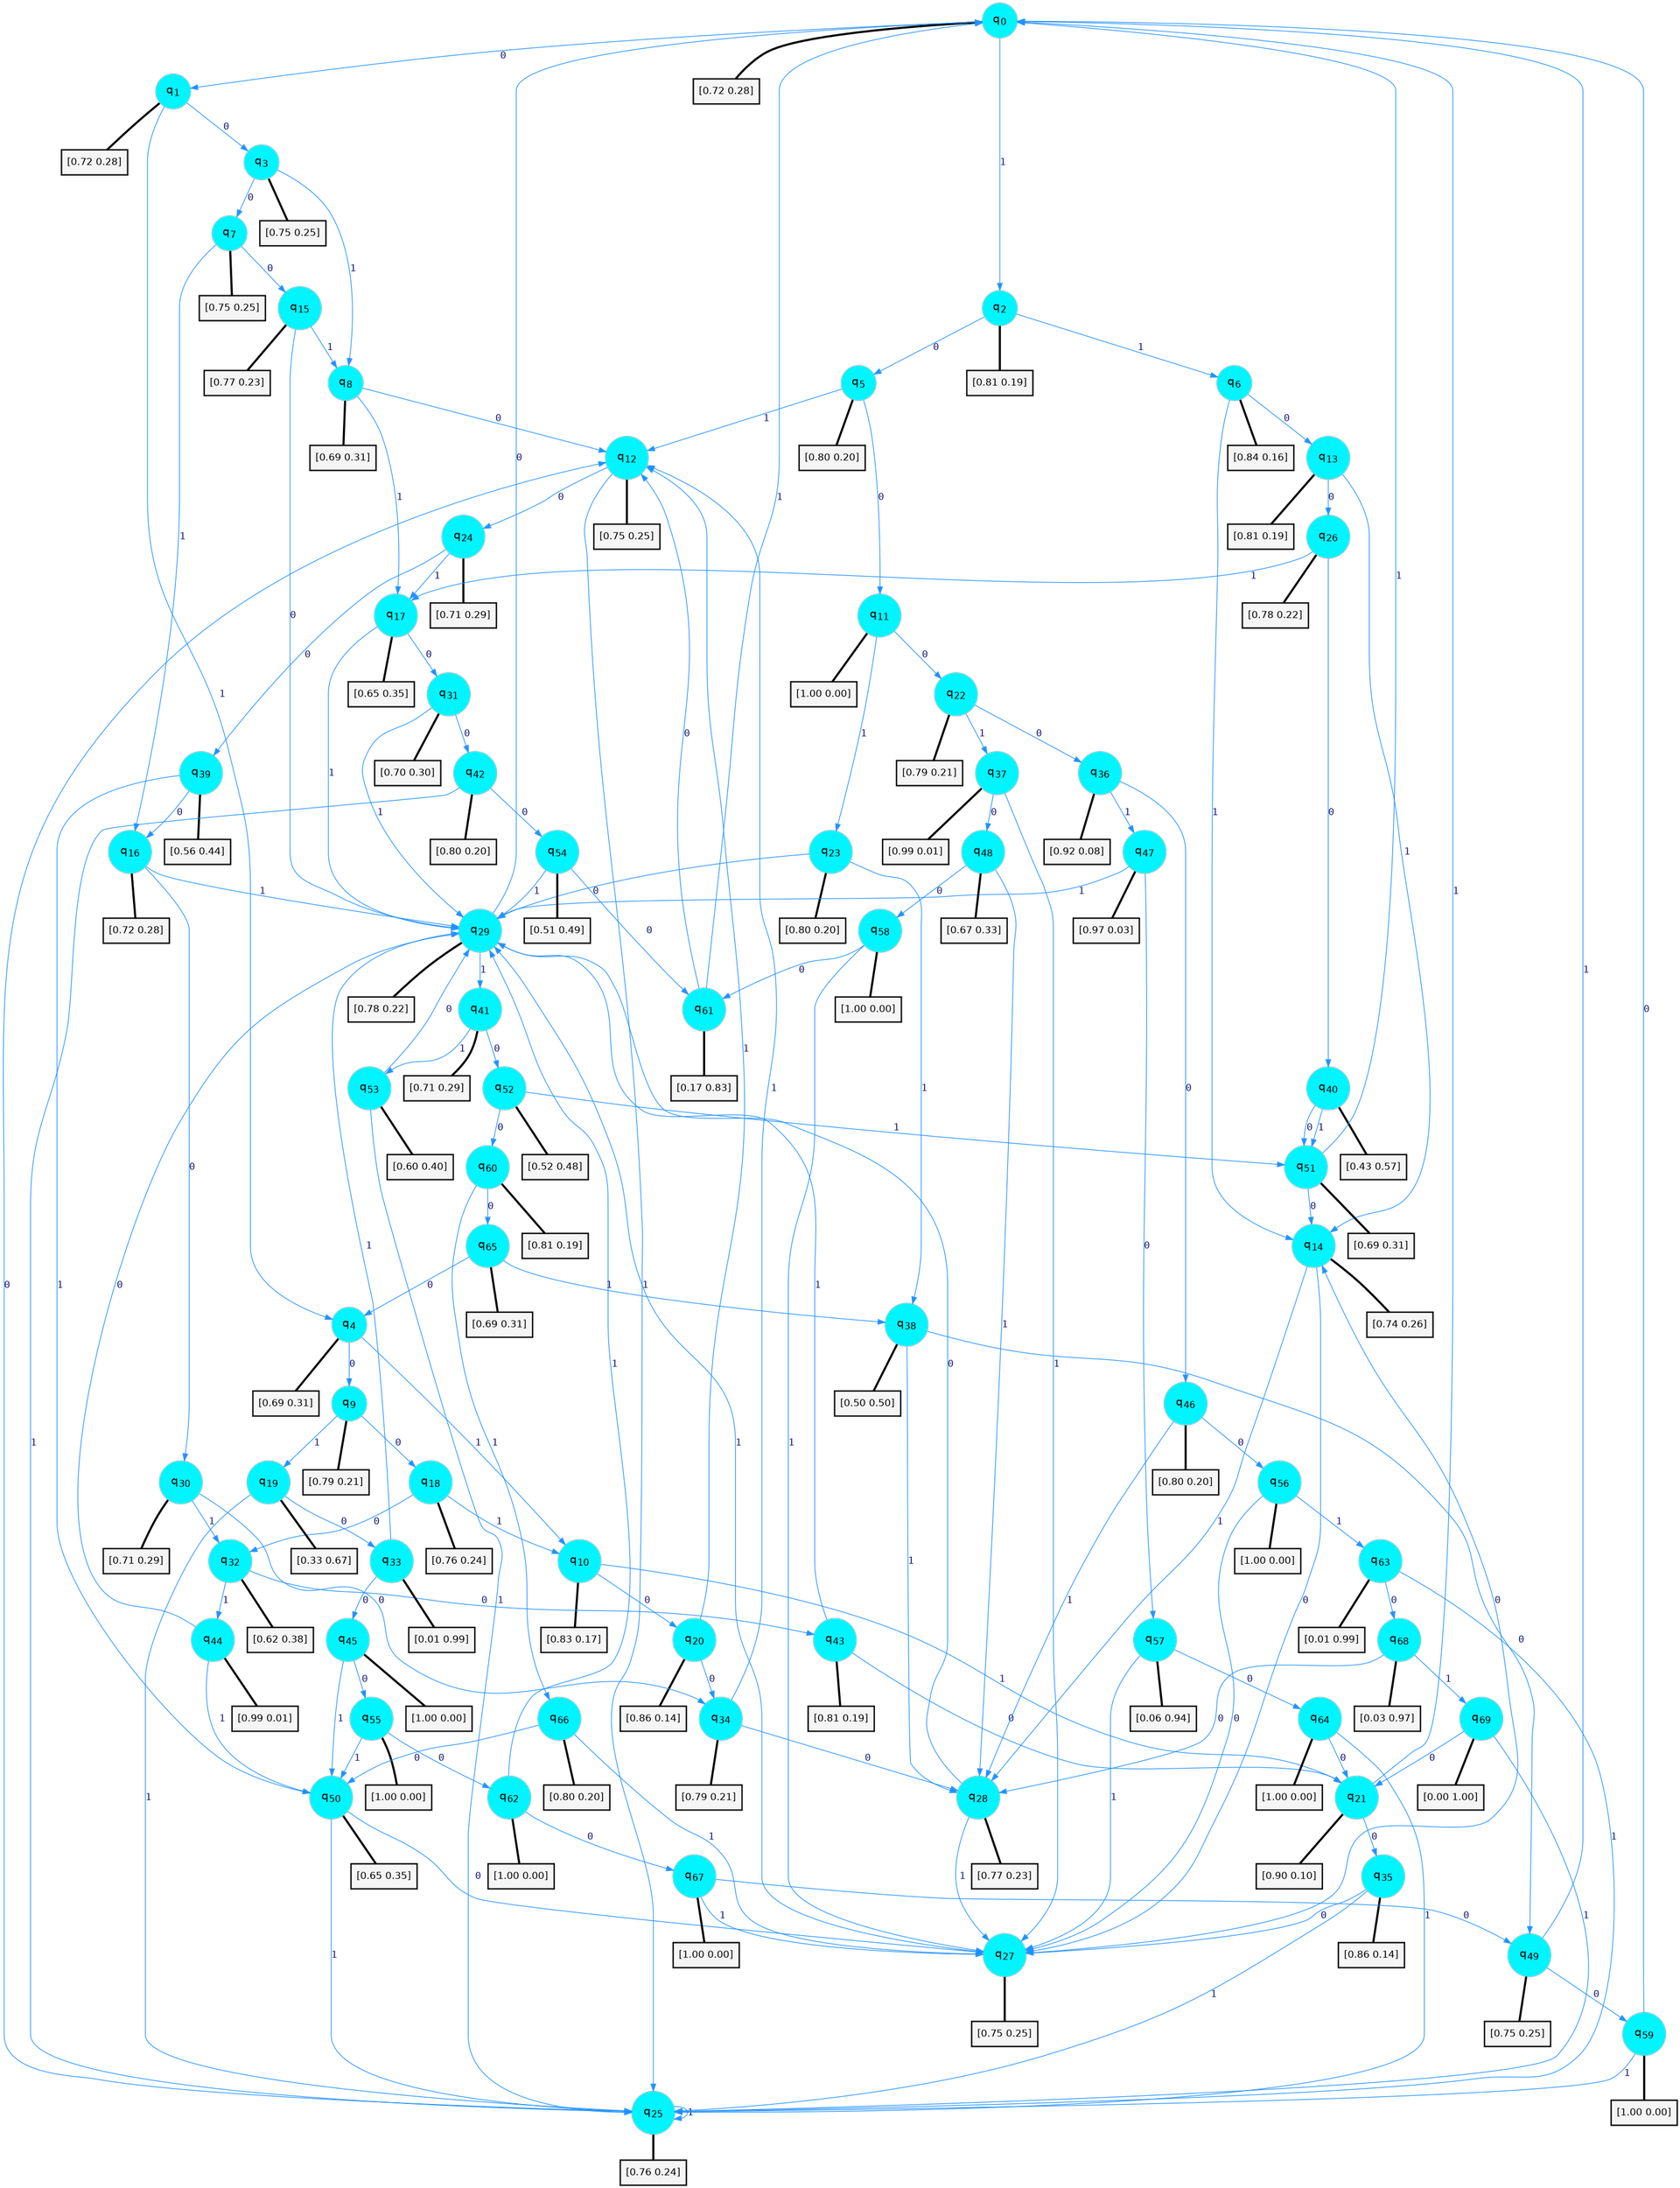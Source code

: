digraph G {
graph [
bgcolor=transparent, dpi=300, rankdir=TD, size="40,25"];
node [
color=gray, fillcolor=turquoise1, fontcolor=black, fontname=Helvetica, fontsize=16, fontweight=bold, shape=circle, style=filled];
edge [
arrowsize=1, color=dodgerblue1, fontcolor=midnightblue, fontname=courier, fontweight=bold, penwidth=1, style=solid, weight=20];
0[label=<q<SUB>0</SUB>>];
1[label=<q<SUB>1</SUB>>];
2[label=<q<SUB>2</SUB>>];
3[label=<q<SUB>3</SUB>>];
4[label=<q<SUB>4</SUB>>];
5[label=<q<SUB>5</SUB>>];
6[label=<q<SUB>6</SUB>>];
7[label=<q<SUB>7</SUB>>];
8[label=<q<SUB>8</SUB>>];
9[label=<q<SUB>9</SUB>>];
10[label=<q<SUB>10</SUB>>];
11[label=<q<SUB>11</SUB>>];
12[label=<q<SUB>12</SUB>>];
13[label=<q<SUB>13</SUB>>];
14[label=<q<SUB>14</SUB>>];
15[label=<q<SUB>15</SUB>>];
16[label=<q<SUB>16</SUB>>];
17[label=<q<SUB>17</SUB>>];
18[label=<q<SUB>18</SUB>>];
19[label=<q<SUB>19</SUB>>];
20[label=<q<SUB>20</SUB>>];
21[label=<q<SUB>21</SUB>>];
22[label=<q<SUB>22</SUB>>];
23[label=<q<SUB>23</SUB>>];
24[label=<q<SUB>24</SUB>>];
25[label=<q<SUB>25</SUB>>];
26[label=<q<SUB>26</SUB>>];
27[label=<q<SUB>27</SUB>>];
28[label=<q<SUB>28</SUB>>];
29[label=<q<SUB>29</SUB>>];
30[label=<q<SUB>30</SUB>>];
31[label=<q<SUB>31</SUB>>];
32[label=<q<SUB>32</SUB>>];
33[label=<q<SUB>33</SUB>>];
34[label=<q<SUB>34</SUB>>];
35[label=<q<SUB>35</SUB>>];
36[label=<q<SUB>36</SUB>>];
37[label=<q<SUB>37</SUB>>];
38[label=<q<SUB>38</SUB>>];
39[label=<q<SUB>39</SUB>>];
40[label=<q<SUB>40</SUB>>];
41[label=<q<SUB>41</SUB>>];
42[label=<q<SUB>42</SUB>>];
43[label=<q<SUB>43</SUB>>];
44[label=<q<SUB>44</SUB>>];
45[label=<q<SUB>45</SUB>>];
46[label=<q<SUB>46</SUB>>];
47[label=<q<SUB>47</SUB>>];
48[label=<q<SUB>48</SUB>>];
49[label=<q<SUB>49</SUB>>];
50[label=<q<SUB>50</SUB>>];
51[label=<q<SUB>51</SUB>>];
52[label=<q<SUB>52</SUB>>];
53[label=<q<SUB>53</SUB>>];
54[label=<q<SUB>54</SUB>>];
55[label=<q<SUB>55</SUB>>];
56[label=<q<SUB>56</SUB>>];
57[label=<q<SUB>57</SUB>>];
58[label=<q<SUB>58</SUB>>];
59[label=<q<SUB>59</SUB>>];
60[label=<q<SUB>60</SUB>>];
61[label=<q<SUB>61</SUB>>];
62[label=<q<SUB>62</SUB>>];
63[label=<q<SUB>63</SUB>>];
64[label=<q<SUB>64</SUB>>];
65[label=<q<SUB>65</SUB>>];
66[label=<q<SUB>66</SUB>>];
67[label=<q<SUB>67</SUB>>];
68[label=<q<SUB>68</SUB>>];
69[label=<q<SUB>69</SUB>>];
70[label="[0.72 0.28]", shape=box,fontcolor=black, fontname=Helvetica, fontsize=14, penwidth=2, fillcolor=whitesmoke,color=black];
71[label="[0.72 0.28]", shape=box,fontcolor=black, fontname=Helvetica, fontsize=14, penwidth=2, fillcolor=whitesmoke,color=black];
72[label="[0.81 0.19]", shape=box,fontcolor=black, fontname=Helvetica, fontsize=14, penwidth=2, fillcolor=whitesmoke,color=black];
73[label="[0.75 0.25]", shape=box,fontcolor=black, fontname=Helvetica, fontsize=14, penwidth=2, fillcolor=whitesmoke,color=black];
74[label="[0.69 0.31]", shape=box,fontcolor=black, fontname=Helvetica, fontsize=14, penwidth=2, fillcolor=whitesmoke,color=black];
75[label="[0.80 0.20]", shape=box,fontcolor=black, fontname=Helvetica, fontsize=14, penwidth=2, fillcolor=whitesmoke,color=black];
76[label="[0.84 0.16]", shape=box,fontcolor=black, fontname=Helvetica, fontsize=14, penwidth=2, fillcolor=whitesmoke,color=black];
77[label="[0.75 0.25]", shape=box,fontcolor=black, fontname=Helvetica, fontsize=14, penwidth=2, fillcolor=whitesmoke,color=black];
78[label="[0.69 0.31]", shape=box,fontcolor=black, fontname=Helvetica, fontsize=14, penwidth=2, fillcolor=whitesmoke,color=black];
79[label="[0.79 0.21]", shape=box,fontcolor=black, fontname=Helvetica, fontsize=14, penwidth=2, fillcolor=whitesmoke,color=black];
80[label="[0.83 0.17]", shape=box,fontcolor=black, fontname=Helvetica, fontsize=14, penwidth=2, fillcolor=whitesmoke,color=black];
81[label="[1.00 0.00]", shape=box,fontcolor=black, fontname=Helvetica, fontsize=14, penwidth=2, fillcolor=whitesmoke,color=black];
82[label="[0.75 0.25]", shape=box,fontcolor=black, fontname=Helvetica, fontsize=14, penwidth=2, fillcolor=whitesmoke,color=black];
83[label="[0.81 0.19]", shape=box,fontcolor=black, fontname=Helvetica, fontsize=14, penwidth=2, fillcolor=whitesmoke,color=black];
84[label="[0.74 0.26]", shape=box,fontcolor=black, fontname=Helvetica, fontsize=14, penwidth=2, fillcolor=whitesmoke,color=black];
85[label="[0.77 0.23]", shape=box,fontcolor=black, fontname=Helvetica, fontsize=14, penwidth=2, fillcolor=whitesmoke,color=black];
86[label="[0.72 0.28]", shape=box,fontcolor=black, fontname=Helvetica, fontsize=14, penwidth=2, fillcolor=whitesmoke,color=black];
87[label="[0.65 0.35]", shape=box,fontcolor=black, fontname=Helvetica, fontsize=14, penwidth=2, fillcolor=whitesmoke,color=black];
88[label="[0.76 0.24]", shape=box,fontcolor=black, fontname=Helvetica, fontsize=14, penwidth=2, fillcolor=whitesmoke,color=black];
89[label="[0.33 0.67]", shape=box,fontcolor=black, fontname=Helvetica, fontsize=14, penwidth=2, fillcolor=whitesmoke,color=black];
90[label="[0.86 0.14]", shape=box,fontcolor=black, fontname=Helvetica, fontsize=14, penwidth=2, fillcolor=whitesmoke,color=black];
91[label="[0.90 0.10]", shape=box,fontcolor=black, fontname=Helvetica, fontsize=14, penwidth=2, fillcolor=whitesmoke,color=black];
92[label="[0.79 0.21]", shape=box,fontcolor=black, fontname=Helvetica, fontsize=14, penwidth=2, fillcolor=whitesmoke,color=black];
93[label="[0.80 0.20]", shape=box,fontcolor=black, fontname=Helvetica, fontsize=14, penwidth=2, fillcolor=whitesmoke,color=black];
94[label="[0.71 0.29]", shape=box,fontcolor=black, fontname=Helvetica, fontsize=14, penwidth=2, fillcolor=whitesmoke,color=black];
95[label="[0.76 0.24]", shape=box,fontcolor=black, fontname=Helvetica, fontsize=14, penwidth=2, fillcolor=whitesmoke,color=black];
96[label="[0.78 0.22]", shape=box,fontcolor=black, fontname=Helvetica, fontsize=14, penwidth=2, fillcolor=whitesmoke,color=black];
97[label="[0.75 0.25]", shape=box,fontcolor=black, fontname=Helvetica, fontsize=14, penwidth=2, fillcolor=whitesmoke,color=black];
98[label="[0.77 0.23]", shape=box,fontcolor=black, fontname=Helvetica, fontsize=14, penwidth=2, fillcolor=whitesmoke,color=black];
99[label="[0.78 0.22]", shape=box,fontcolor=black, fontname=Helvetica, fontsize=14, penwidth=2, fillcolor=whitesmoke,color=black];
100[label="[0.71 0.29]", shape=box,fontcolor=black, fontname=Helvetica, fontsize=14, penwidth=2, fillcolor=whitesmoke,color=black];
101[label="[0.70 0.30]", shape=box,fontcolor=black, fontname=Helvetica, fontsize=14, penwidth=2, fillcolor=whitesmoke,color=black];
102[label="[0.62 0.38]", shape=box,fontcolor=black, fontname=Helvetica, fontsize=14, penwidth=2, fillcolor=whitesmoke,color=black];
103[label="[0.01 0.99]", shape=box,fontcolor=black, fontname=Helvetica, fontsize=14, penwidth=2, fillcolor=whitesmoke,color=black];
104[label="[0.79 0.21]", shape=box,fontcolor=black, fontname=Helvetica, fontsize=14, penwidth=2, fillcolor=whitesmoke,color=black];
105[label="[0.86 0.14]", shape=box,fontcolor=black, fontname=Helvetica, fontsize=14, penwidth=2, fillcolor=whitesmoke,color=black];
106[label="[0.92 0.08]", shape=box,fontcolor=black, fontname=Helvetica, fontsize=14, penwidth=2, fillcolor=whitesmoke,color=black];
107[label="[0.99 0.01]", shape=box,fontcolor=black, fontname=Helvetica, fontsize=14, penwidth=2, fillcolor=whitesmoke,color=black];
108[label="[0.50 0.50]", shape=box,fontcolor=black, fontname=Helvetica, fontsize=14, penwidth=2, fillcolor=whitesmoke,color=black];
109[label="[0.56 0.44]", shape=box,fontcolor=black, fontname=Helvetica, fontsize=14, penwidth=2, fillcolor=whitesmoke,color=black];
110[label="[0.43 0.57]", shape=box,fontcolor=black, fontname=Helvetica, fontsize=14, penwidth=2, fillcolor=whitesmoke,color=black];
111[label="[0.71 0.29]", shape=box,fontcolor=black, fontname=Helvetica, fontsize=14, penwidth=2, fillcolor=whitesmoke,color=black];
112[label="[0.80 0.20]", shape=box,fontcolor=black, fontname=Helvetica, fontsize=14, penwidth=2, fillcolor=whitesmoke,color=black];
113[label="[0.81 0.19]", shape=box,fontcolor=black, fontname=Helvetica, fontsize=14, penwidth=2, fillcolor=whitesmoke,color=black];
114[label="[0.99 0.01]", shape=box,fontcolor=black, fontname=Helvetica, fontsize=14, penwidth=2, fillcolor=whitesmoke,color=black];
115[label="[1.00 0.00]", shape=box,fontcolor=black, fontname=Helvetica, fontsize=14, penwidth=2, fillcolor=whitesmoke,color=black];
116[label="[0.80 0.20]", shape=box,fontcolor=black, fontname=Helvetica, fontsize=14, penwidth=2, fillcolor=whitesmoke,color=black];
117[label="[0.97 0.03]", shape=box,fontcolor=black, fontname=Helvetica, fontsize=14, penwidth=2, fillcolor=whitesmoke,color=black];
118[label="[0.67 0.33]", shape=box,fontcolor=black, fontname=Helvetica, fontsize=14, penwidth=2, fillcolor=whitesmoke,color=black];
119[label="[0.75 0.25]", shape=box,fontcolor=black, fontname=Helvetica, fontsize=14, penwidth=2, fillcolor=whitesmoke,color=black];
120[label="[0.65 0.35]", shape=box,fontcolor=black, fontname=Helvetica, fontsize=14, penwidth=2, fillcolor=whitesmoke,color=black];
121[label="[0.69 0.31]", shape=box,fontcolor=black, fontname=Helvetica, fontsize=14, penwidth=2, fillcolor=whitesmoke,color=black];
122[label="[0.52 0.48]", shape=box,fontcolor=black, fontname=Helvetica, fontsize=14, penwidth=2, fillcolor=whitesmoke,color=black];
123[label="[0.60 0.40]", shape=box,fontcolor=black, fontname=Helvetica, fontsize=14, penwidth=2, fillcolor=whitesmoke,color=black];
124[label="[0.51 0.49]", shape=box,fontcolor=black, fontname=Helvetica, fontsize=14, penwidth=2, fillcolor=whitesmoke,color=black];
125[label="[1.00 0.00]", shape=box,fontcolor=black, fontname=Helvetica, fontsize=14, penwidth=2, fillcolor=whitesmoke,color=black];
126[label="[1.00 0.00]", shape=box,fontcolor=black, fontname=Helvetica, fontsize=14, penwidth=2, fillcolor=whitesmoke,color=black];
127[label="[0.06 0.94]", shape=box,fontcolor=black, fontname=Helvetica, fontsize=14, penwidth=2, fillcolor=whitesmoke,color=black];
128[label="[1.00 0.00]", shape=box,fontcolor=black, fontname=Helvetica, fontsize=14, penwidth=2, fillcolor=whitesmoke,color=black];
129[label="[1.00 0.00]", shape=box,fontcolor=black, fontname=Helvetica, fontsize=14, penwidth=2, fillcolor=whitesmoke,color=black];
130[label="[0.81 0.19]", shape=box,fontcolor=black, fontname=Helvetica, fontsize=14, penwidth=2, fillcolor=whitesmoke,color=black];
131[label="[0.17 0.83]", shape=box,fontcolor=black, fontname=Helvetica, fontsize=14, penwidth=2, fillcolor=whitesmoke,color=black];
132[label="[1.00 0.00]", shape=box,fontcolor=black, fontname=Helvetica, fontsize=14, penwidth=2, fillcolor=whitesmoke,color=black];
133[label="[0.01 0.99]", shape=box,fontcolor=black, fontname=Helvetica, fontsize=14, penwidth=2, fillcolor=whitesmoke,color=black];
134[label="[1.00 0.00]", shape=box,fontcolor=black, fontname=Helvetica, fontsize=14, penwidth=2, fillcolor=whitesmoke,color=black];
135[label="[0.69 0.31]", shape=box,fontcolor=black, fontname=Helvetica, fontsize=14, penwidth=2, fillcolor=whitesmoke,color=black];
136[label="[0.80 0.20]", shape=box,fontcolor=black, fontname=Helvetica, fontsize=14, penwidth=2, fillcolor=whitesmoke,color=black];
137[label="[1.00 0.00]", shape=box,fontcolor=black, fontname=Helvetica, fontsize=14, penwidth=2, fillcolor=whitesmoke,color=black];
138[label="[0.03 0.97]", shape=box,fontcolor=black, fontname=Helvetica, fontsize=14, penwidth=2, fillcolor=whitesmoke,color=black];
139[label="[0.00 1.00]", shape=box,fontcolor=black, fontname=Helvetica, fontsize=14, penwidth=2, fillcolor=whitesmoke,color=black];
0->1 [label=0];
0->2 [label=1];
0->70 [arrowhead=none, penwidth=3,color=black];
1->3 [label=0];
1->4 [label=1];
1->71 [arrowhead=none, penwidth=3,color=black];
2->5 [label=0];
2->6 [label=1];
2->72 [arrowhead=none, penwidth=3,color=black];
3->7 [label=0];
3->8 [label=1];
3->73 [arrowhead=none, penwidth=3,color=black];
4->9 [label=0];
4->10 [label=1];
4->74 [arrowhead=none, penwidth=3,color=black];
5->11 [label=0];
5->12 [label=1];
5->75 [arrowhead=none, penwidth=3,color=black];
6->13 [label=0];
6->14 [label=1];
6->76 [arrowhead=none, penwidth=3,color=black];
7->15 [label=0];
7->16 [label=1];
7->77 [arrowhead=none, penwidth=3,color=black];
8->12 [label=0];
8->17 [label=1];
8->78 [arrowhead=none, penwidth=3,color=black];
9->18 [label=0];
9->19 [label=1];
9->79 [arrowhead=none, penwidth=3,color=black];
10->20 [label=0];
10->21 [label=1];
10->80 [arrowhead=none, penwidth=3,color=black];
11->22 [label=0];
11->23 [label=1];
11->81 [arrowhead=none, penwidth=3,color=black];
12->24 [label=0];
12->25 [label=1];
12->82 [arrowhead=none, penwidth=3,color=black];
13->26 [label=0];
13->14 [label=1];
13->83 [arrowhead=none, penwidth=3,color=black];
14->27 [label=0];
14->28 [label=1];
14->84 [arrowhead=none, penwidth=3,color=black];
15->29 [label=0];
15->8 [label=1];
15->85 [arrowhead=none, penwidth=3,color=black];
16->30 [label=0];
16->29 [label=1];
16->86 [arrowhead=none, penwidth=3,color=black];
17->31 [label=0];
17->29 [label=1];
17->87 [arrowhead=none, penwidth=3,color=black];
18->32 [label=0];
18->10 [label=1];
18->88 [arrowhead=none, penwidth=3,color=black];
19->33 [label=0];
19->25 [label=1];
19->89 [arrowhead=none, penwidth=3,color=black];
20->34 [label=0];
20->12 [label=1];
20->90 [arrowhead=none, penwidth=3,color=black];
21->35 [label=0];
21->0 [label=1];
21->91 [arrowhead=none, penwidth=3,color=black];
22->36 [label=0];
22->37 [label=1];
22->92 [arrowhead=none, penwidth=3,color=black];
23->29 [label=0];
23->38 [label=1];
23->93 [arrowhead=none, penwidth=3,color=black];
24->39 [label=0];
24->17 [label=1];
24->94 [arrowhead=none, penwidth=3,color=black];
25->12 [label=0];
25->25 [label=1];
25->95 [arrowhead=none, penwidth=3,color=black];
26->40 [label=0];
26->17 [label=1];
26->96 [arrowhead=none, penwidth=3,color=black];
27->14 [label=0];
27->29 [label=1];
27->97 [arrowhead=none, penwidth=3,color=black];
28->29 [label=0];
28->27 [label=1];
28->98 [arrowhead=none, penwidth=3,color=black];
29->0 [label=0];
29->41 [label=1];
29->99 [arrowhead=none, penwidth=3,color=black];
30->34 [label=0];
30->32 [label=1];
30->100 [arrowhead=none, penwidth=3,color=black];
31->42 [label=0];
31->29 [label=1];
31->101 [arrowhead=none, penwidth=3,color=black];
32->43 [label=0];
32->44 [label=1];
32->102 [arrowhead=none, penwidth=3,color=black];
33->45 [label=0];
33->29 [label=1];
33->103 [arrowhead=none, penwidth=3,color=black];
34->28 [label=0];
34->12 [label=1];
34->104 [arrowhead=none, penwidth=3,color=black];
35->27 [label=0];
35->25 [label=1];
35->105 [arrowhead=none, penwidth=3,color=black];
36->46 [label=0];
36->47 [label=1];
36->106 [arrowhead=none, penwidth=3,color=black];
37->48 [label=0];
37->27 [label=1];
37->107 [arrowhead=none, penwidth=3,color=black];
38->49 [label=0];
38->28 [label=1];
38->108 [arrowhead=none, penwidth=3,color=black];
39->16 [label=0];
39->50 [label=1];
39->109 [arrowhead=none, penwidth=3,color=black];
40->51 [label=0];
40->51 [label=1];
40->110 [arrowhead=none, penwidth=3,color=black];
41->52 [label=0];
41->53 [label=1];
41->111 [arrowhead=none, penwidth=3,color=black];
42->54 [label=0];
42->25 [label=1];
42->112 [arrowhead=none, penwidth=3,color=black];
43->21 [label=0];
43->29 [label=1];
43->113 [arrowhead=none, penwidth=3,color=black];
44->29 [label=0];
44->50 [label=1];
44->114 [arrowhead=none, penwidth=3,color=black];
45->55 [label=0];
45->50 [label=1];
45->115 [arrowhead=none, penwidth=3,color=black];
46->56 [label=0];
46->28 [label=1];
46->116 [arrowhead=none, penwidth=3,color=black];
47->57 [label=0];
47->29 [label=1];
47->117 [arrowhead=none, penwidth=3,color=black];
48->58 [label=0];
48->28 [label=1];
48->118 [arrowhead=none, penwidth=3,color=black];
49->59 [label=0];
49->0 [label=1];
49->119 [arrowhead=none, penwidth=3,color=black];
50->27 [label=0];
50->25 [label=1];
50->120 [arrowhead=none, penwidth=3,color=black];
51->14 [label=0];
51->0 [label=1];
51->121 [arrowhead=none, penwidth=3,color=black];
52->60 [label=0];
52->51 [label=1];
52->122 [arrowhead=none, penwidth=3,color=black];
53->29 [label=0];
53->25 [label=1];
53->123 [arrowhead=none, penwidth=3,color=black];
54->61 [label=0];
54->29 [label=1];
54->124 [arrowhead=none, penwidth=3,color=black];
55->62 [label=0];
55->50 [label=1];
55->125 [arrowhead=none, penwidth=3,color=black];
56->27 [label=0];
56->63 [label=1];
56->126 [arrowhead=none, penwidth=3,color=black];
57->64 [label=0];
57->27 [label=1];
57->127 [arrowhead=none, penwidth=3,color=black];
58->61 [label=0];
58->27 [label=1];
58->128 [arrowhead=none, penwidth=3,color=black];
59->0 [label=0];
59->25 [label=1];
59->129 [arrowhead=none, penwidth=3,color=black];
60->65 [label=0];
60->66 [label=1];
60->130 [arrowhead=none, penwidth=3,color=black];
61->12 [label=0];
61->0 [label=1];
61->131 [arrowhead=none, penwidth=3,color=black];
62->67 [label=0];
62->29 [label=1];
62->132 [arrowhead=none, penwidth=3,color=black];
63->68 [label=0];
63->25 [label=1];
63->133 [arrowhead=none, penwidth=3,color=black];
64->21 [label=0];
64->25 [label=1];
64->134 [arrowhead=none, penwidth=3,color=black];
65->4 [label=0];
65->38 [label=1];
65->135 [arrowhead=none, penwidth=3,color=black];
66->50 [label=0];
66->27 [label=1];
66->136 [arrowhead=none, penwidth=3,color=black];
67->49 [label=0];
67->27 [label=1];
67->137 [arrowhead=none, penwidth=3,color=black];
68->28 [label=0];
68->69 [label=1];
68->138 [arrowhead=none, penwidth=3,color=black];
69->21 [label=0];
69->25 [label=1];
69->139 [arrowhead=none, penwidth=3,color=black];
}
